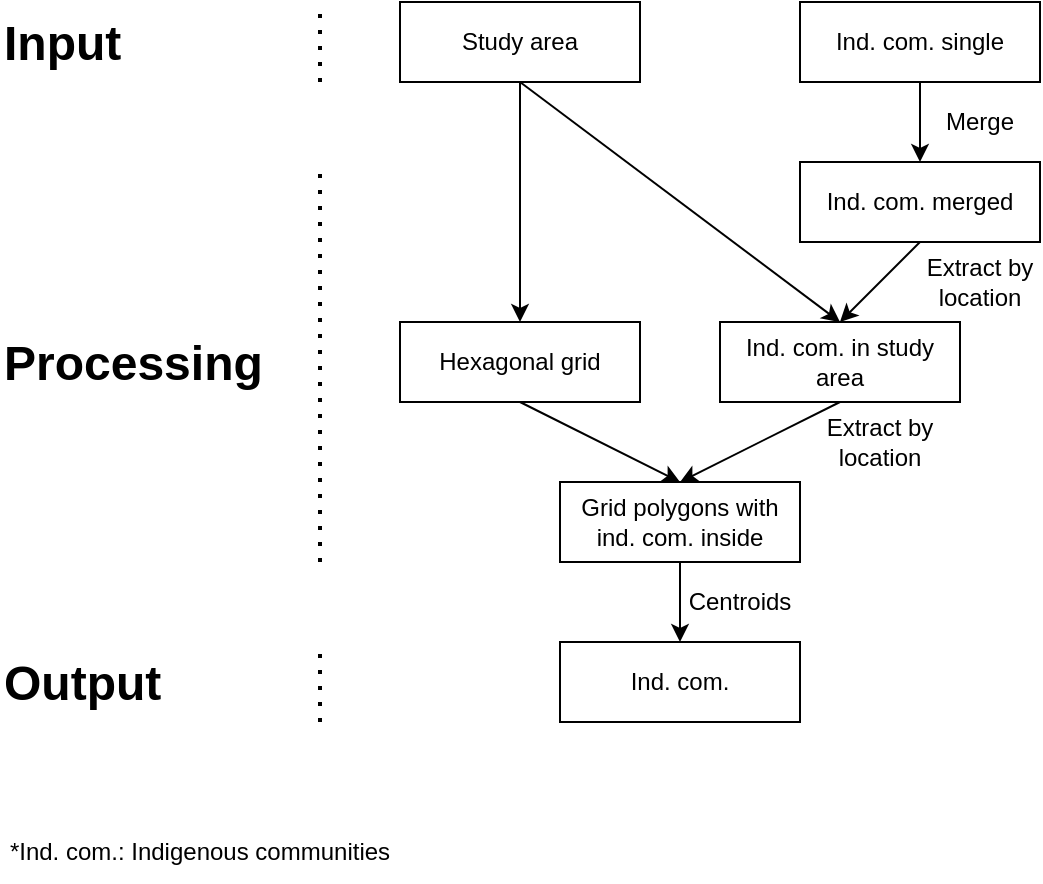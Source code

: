 <mxfile version="24.0.7" type="device">
  <diagram name="Page-1" id="PT02kA5AdEUoJguPKS6Y">
    <mxGraphModel dx="1562" dy="854" grid="1" gridSize="10" guides="1" tooltips="1" connect="1" arrows="1" fold="1" page="0" pageScale="1" pageWidth="850" pageHeight="1100" math="0" shadow="0">
      <root>
        <mxCell id="0" />
        <mxCell id="1" parent="0" />
        <mxCell id="BzdyHj7zABlm9IAaxS7d-9" style="edgeStyle=orthogonalEdgeStyle;rounded=0;orthogonalLoop=1;jettySize=auto;html=1;" parent="1" source="ySlDb-rM-HuEXQJ25sTJ-1" target="BzdyHj7zABlm9IAaxS7d-8" edge="1">
          <mxGeometry relative="1" as="geometry" />
        </mxCell>
        <mxCell id="ySlDb-rM-HuEXQJ25sTJ-1" value="Study area" style="rounded=0;whiteSpace=wrap;html=1;" parent="1" vertex="1">
          <mxGeometry x="240" y="40" width="120" height="40" as="geometry" />
        </mxCell>
        <mxCell id="BzdyHj7zABlm9IAaxS7d-3" value="" style="edgeStyle=orthogonalEdgeStyle;rounded=0;orthogonalLoop=1;jettySize=auto;html=1;" parent="1" source="ySlDb-rM-HuEXQJ25sTJ-4" target="BzdyHj7zABlm9IAaxS7d-1" edge="1">
          <mxGeometry relative="1" as="geometry" />
        </mxCell>
        <mxCell id="ySlDb-rM-HuEXQJ25sTJ-4" value="Ind. com. single" style="rounded=0;whiteSpace=wrap;html=1;" parent="1" vertex="1">
          <mxGeometry x="440" y="40" width="120" height="40" as="geometry" />
        </mxCell>
        <mxCell id="ySlDb-rM-HuEXQJ25sTJ-10" value="&lt;h1 style=&quot;margin-top: 0px;&quot;&gt;Input&lt;/h1&gt;" style="text;html=1;whiteSpace=wrap;overflow=hidden;rounded=0;" parent="1" vertex="1">
          <mxGeometry x="40" y="40" width="70" height="40" as="geometry" />
        </mxCell>
        <mxCell id="ySlDb-rM-HuEXQJ25sTJ-19" value="&lt;div&gt;Ind. com. in study area&lt;br&gt;&lt;/div&gt;" style="rounded=0;whiteSpace=wrap;html=1;" parent="1" vertex="1">
          <mxGeometry x="400" y="200" width="120" height="40" as="geometry" />
        </mxCell>
        <mxCell id="ySlDb-rM-HuEXQJ25sTJ-21" value="" style="endArrow=classic;html=1;rounded=0;entryX=0.5;entryY=0;entryDx=0;entryDy=0;exitX=0.5;exitY=1;exitDx=0;exitDy=0;" parent="1" source="BzdyHj7zABlm9IAaxS7d-1" target="ySlDb-rM-HuEXQJ25sTJ-19" edge="1">
          <mxGeometry width="50" height="50" relative="1" as="geometry">
            <mxPoint x="580" y="160" as="sourcePoint" />
            <mxPoint x="490" y="300" as="targetPoint" />
          </mxGeometry>
        </mxCell>
        <mxCell id="ySlDb-rM-HuEXQJ25sTJ-23" value="Extract by location" style="text;html=1;align=center;verticalAlign=middle;whiteSpace=wrap;rounded=0;" parent="1" vertex="1">
          <mxGeometry x="500" y="160" width="60" height="40" as="geometry" />
        </mxCell>
        <mxCell id="ySlDb-rM-HuEXQJ25sTJ-24" value="Grid polygons with ind. com. inside" style="rounded=0;whiteSpace=wrap;html=1;" parent="1" vertex="1">
          <mxGeometry x="320" y="280" width="120" height="40" as="geometry" />
        </mxCell>
        <mxCell id="ySlDb-rM-HuEXQJ25sTJ-25" value="" style="endArrow=classic;html=1;rounded=0;entryX=0.5;entryY=0;entryDx=0;entryDy=0;exitX=0.5;exitY=1;exitDx=0;exitDy=0;" parent="1" source="ySlDb-rM-HuEXQJ25sTJ-19" target="ySlDb-rM-HuEXQJ25sTJ-24" edge="1">
          <mxGeometry width="50" height="50" relative="1" as="geometry">
            <mxPoint x="440" y="350" as="sourcePoint" />
            <mxPoint x="490" y="300" as="targetPoint" />
          </mxGeometry>
        </mxCell>
        <mxCell id="ySlDb-rM-HuEXQJ25sTJ-28" value="Ind. com." style="rounded=0;whiteSpace=wrap;html=1;" parent="1" vertex="1">
          <mxGeometry x="320" y="360" width="120" height="40" as="geometry" />
        </mxCell>
        <mxCell id="ySlDb-rM-HuEXQJ25sTJ-29" value="" style="endArrow=classic;html=1;rounded=0;entryX=0.5;entryY=0;entryDx=0;entryDy=0;exitX=0.5;exitY=1;exitDx=0;exitDy=0;" parent="1" source="ySlDb-rM-HuEXQJ25sTJ-24" target="ySlDb-rM-HuEXQJ25sTJ-28" edge="1">
          <mxGeometry width="50" height="50" relative="1" as="geometry">
            <mxPoint x="460" y="320" as="sourcePoint" />
            <mxPoint x="490" y="380" as="targetPoint" />
          </mxGeometry>
        </mxCell>
        <mxCell id="ySlDb-rM-HuEXQJ25sTJ-30" value="Centroids" style="text;html=1;align=center;verticalAlign=middle;whiteSpace=wrap;rounded=0;" parent="1" vertex="1">
          <mxGeometry x="380" y="320" width="60" height="40" as="geometry" />
        </mxCell>
        <mxCell id="ySlDb-rM-HuEXQJ25sTJ-31" value="&lt;h1 style=&quot;margin-top: 0px;&quot;&gt;Output&lt;/h1&gt;" style="text;html=1;whiteSpace=wrap;overflow=hidden;rounded=0;" parent="1" vertex="1">
          <mxGeometry x="40" y="360" width="100" height="40" as="geometry" />
        </mxCell>
        <mxCell id="ySlDb-rM-HuEXQJ25sTJ-33" value="&lt;h1 style=&quot;margin-top: 0px;&quot;&gt;Processing&lt;/h1&gt;" style="text;html=1;whiteSpace=wrap;overflow=hidden;rounded=0;" parent="1" vertex="1">
          <mxGeometry x="40" y="200" width="140" height="40" as="geometry" />
        </mxCell>
        <mxCell id="ySlDb-rM-HuEXQJ25sTJ-34" value="" style="endArrow=none;dashed=1;html=1;dashPattern=1 3;strokeWidth=2;rounded=0;" parent="1" edge="1">
          <mxGeometry width="50" height="50" relative="1" as="geometry">
            <mxPoint x="200" y="80" as="sourcePoint" />
            <mxPoint x="200" y="40" as="targetPoint" />
          </mxGeometry>
        </mxCell>
        <mxCell id="ySlDb-rM-HuEXQJ25sTJ-35" value="" style="endArrow=none;dashed=1;html=1;dashPattern=1 3;strokeWidth=2;rounded=0;" parent="1" edge="1">
          <mxGeometry width="50" height="50" relative="1" as="geometry">
            <mxPoint x="200" y="320" as="sourcePoint" />
            <mxPoint x="200" y="120" as="targetPoint" />
          </mxGeometry>
        </mxCell>
        <mxCell id="ySlDb-rM-HuEXQJ25sTJ-36" value="" style="endArrow=none;dashed=1;html=1;dashPattern=1 3;strokeWidth=2;rounded=0;" parent="1" edge="1">
          <mxGeometry width="50" height="50" relative="1" as="geometry">
            <mxPoint x="200" y="400" as="sourcePoint" />
            <mxPoint x="200" y="360" as="targetPoint" />
          </mxGeometry>
        </mxCell>
        <mxCell id="BzdyHj7zABlm9IAaxS7d-1" value="Ind. com. merged" style="rounded=0;whiteSpace=wrap;html=1;" parent="1" vertex="1">
          <mxGeometry x="440" y="120" width="120" height="40" as="geometry" />
        </mxCell>
        <mxCell id="BzdyHj7zABlm9IAaxS7d-4" value="Merge" style="text;html=1;align=center;verticalAlign=middle;whiteSpace=wrap;rounded=0;" parent="1" vertex="1">
          <mxGeometry x="500" y="80" width="60" height="40" as="geometry" />
        </mxCell>
        <mxCell id="BzdyHj7zABlm9IAaxS7d-7" value="" style="endArrow=classic;html=1;rounded=0;exitX=0.5;exitY=1;exitDx=0;exitDy=0;entryX=0.5;entryY=0;entryDx=0;entryDy=0;" parent="1" source="ySlDb-rM-HuEXQJ25sTJ-1" target="ySlDb-rM-HuEXQJ25sTJ-19" edge="1">
          <mxGeometry width="50" height="50" relative="1" as="geometry">
            <mxPoint x="300" y="380" as="sourcePoint" />
            <mxPoint x="370" y="150" as="targetPoint" />
          </mxGeometry>
        </mxCell>
        <mxCell id="BzdyHj7zABlm9IAaxS7d-8" value="Hexagonal grid" style="rounded=0;whiteSpace=wrap;html=1;" parent="1" vertex="1">
          <mxGeometry x="240" y="200" width="120" height="40" as="geometry" />
        </mxCell>
        <mxCell id="BzdyHj7zABlm9IAaxS7d-10" value="Extract by location" style="text;html=1;align=center;verticalAlign=middle;whiteSpace=wrap;rounded=0;" parent="1" vertex="1">
          <mxGeometry x="450" y="240" width="60" height="40" as="geometry" />
        </mxCell>
        <mxCell id="BzdyHj7zABlm9IAaxS7d-12" value="" style="endArrow=classic;html=1;rounded=0;entryX=0.5;entryY=0;entryDx=0;entryDy=0;exitX=0.5;exitY=1;exitDx=0;exitDy=0;" parent="1" source="BzdyHj7zABlm9IAaxS7d-8" target="ySlDb-rM-HuEXQJ25sTJ-24" edge="1">
          <mxGeometry width="50" height="50" relative="1" as="geometry">
            <mxPoint x="300" y="380" as="sourcePoint" />
            <mxPoint x="350" y="330" as="targetPoint" />
          </mxGeometry>
        </mxCell>
        <mxCell id="jXPnIOqvbS0e2DImyk7A-1" value="*Ind. com.: Indigenous communities" style="text;html=1;align=center;verticalAlign=middle;whiteSpace=wrap;rounded=0;" vertex="1" parent="1">
          <mxGeometry x="40" y="450" width="200" height="30" as="geometry" />
        </mxCell>
      </root>
    </mxGraphModel>
  </diagram>
</mxfile>
